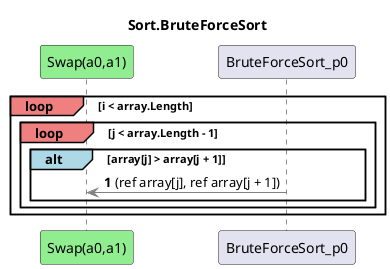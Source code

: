 @startuml Sort.BruteForceSort
title Sort.BruteForceSort
participant "Swap(a0,a1)" as Swap_a0_a1 #LightGreen
autonumber
loop#LightCoral i < array.Length
    loop#LightCoral j < array.Length - 1
        alt#LightBlue array[j] > array[j + 1]
            BruteForceSort_p0 -[#grey]> Swap_a0_a1 : (ref array[j], ref array[j + 1])
        end
    end
end
@enduml
